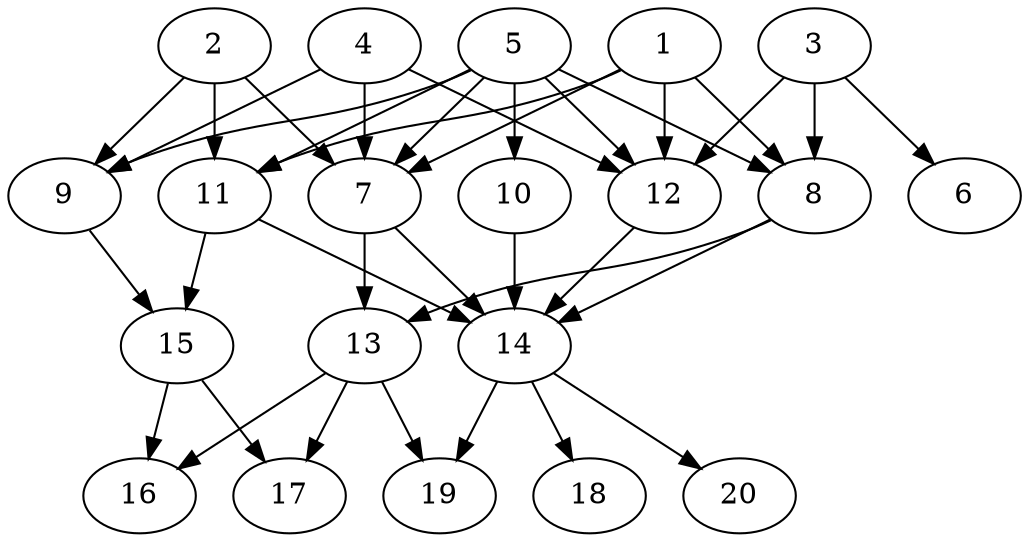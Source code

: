 // DAG automatically generated by daggen at Tue Jul 23 14:33:40 2019
// ./daggen --dot -n 20 --ccr 0.5 --fat 0.6 --regular 0.5 --density 0.8 --mindata 5242880 --maxdata 52428800 
digraph G {
  1 [size="46944256", alpha="0.02", expect_size="23472128"] 
  1 -> 7 [size ="23472128"]
  1 -> 8 [size ="23472128"]
  1 -> 11 [size ="23472128"]
  1 -> 12 [size ="23472128"]
  2 [size="94447616", alpha="0.03", expect_size="47223808"] 
  2 -> 7 [size ="47223808"]
  2 -> 9 [size ="47223808"]
  2 -> 11 [size ="47223808"]
  3 [size="42518528", alpha="0.14", expect_size="21259264"] 
  3 -> 6 [size ="21259264"]
  3 -> 8 [size ="21259264"]
  3 -> 12 [size ="21259264"]
  4 [size="68069376", alpha="0.05", expect_size="34034688"] 
  4 -> 7 [size ="34034688"]
  4 -> 9 [size ="34034688"]
  4 -> 12 [size ="34034688"]
  5 [size="29237248", alpha="0.06", expect_size="14618624"] 
  5 -> 7 [size ="14618624"]
  5 -> 8 [size ="14618624"]
  5 -> 9 [size ="14618624"]
  5 -> 10 [size ="14618624"]
  5 -> 11 [size ="14618624"]
  5 -> 12 [size ="14618624"]
  6 [size="57391104", alpha="0.03", expect_size="28695552"] 
  7 [size="104165376", alpha="0.02", expect_size="52082688"] 
  7 -> 13 [size ="52082688"]
  7 -> 14 [size ="52082688"]
  8 [size="97454080", alpha="0.03", expect_size="48727040"] 
  8 -> 13 [size ="48727040"]
  8 -> 14 [size ="48727040"]
  9 [size="44406784", alpha="0.20", expect_size="22203392"] 
  9 -> 15 [size ="22203392"]
  10 [size="81031168", alpha="0.03", expect_size="40515584"] 
  10 -> 14 [size ="40515584"]
  11 [size="37396480", alpha="0.04", expect_size="18698240"] 
  11 -> 14 [size ="18698240"]
  11 -> 15 [size ="18698240"]
  12 [size="46143488", alpha="0.16", expect_size="23071744"] 
  12 -> 14 [size ="23071744"]
  13 [size="60061696", alpha="0.19", expect_size="30030848"] 
  13 -> 16 [size ="30030848"]
  13 -> 17 [size ="30030848"]
  13 -> 19 [size ="30030848"]
  14 [size="29992960", alpha="0.11", expect_size="14996480"] 
  14 -> 18 [size ="14996480"]
  14 -> 19 [size ="14996480"]
  14 -> 20 [size ="14996480"]
  15 [size="54284288", alpha="0.14", expect_size="27142144"] 
  15 -> 16 [size ="27142144"]
  15 -> 17 [size ="27142144"]
  16 [size="80990208", alpha="0.00", expect_size="40495104"] 
  17 [size="96376832", alpha="0.13", expect_size="48188416"] 
  18 [size="12187648", alpha="0.18", expect_size="6093824"] 
  19 [size="26585088", alpha="0.04", expect_size="13292544"] 
  20 [size="24330240", alpha="0.04", expect_size="12165120"] 
}
